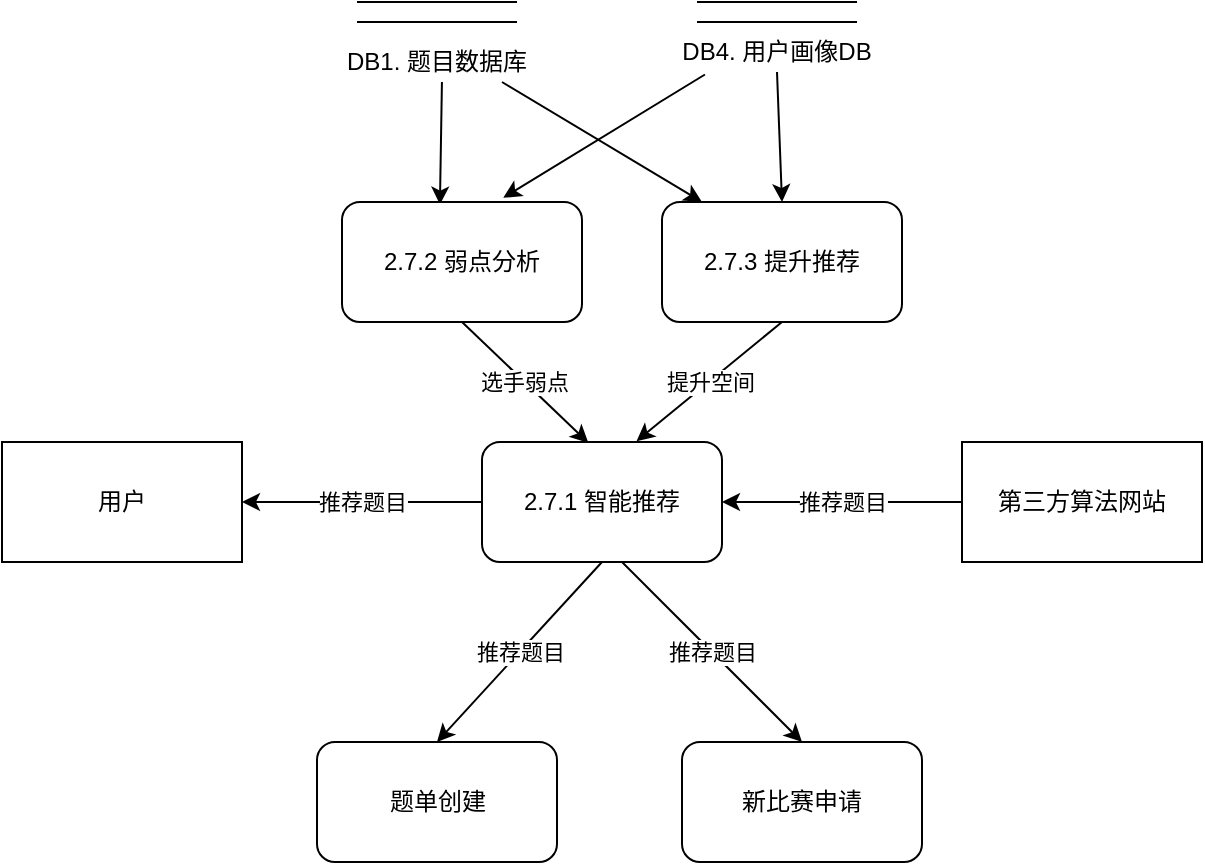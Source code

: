 <mxfile version="17.1.5" type="github">
  <diagram id="MLriW8BLmc0QxElRgxSS" name="第 1 页">
    <mxGraphModel dx="1102" dy="591" grid="1" gridSize="10" guides="1" tooltips="1" connect="1" arrows="1" fold="1" page="1" pageScale="1" pageWidth="827" pageHeight="1169" math="0" shadow="0">
      <root>
        <mxCell id="0" />
        <mxCell id="1" parent="0" />
        <mxCell id="9rHKrrYpXmioI8O5FU0--1" value="用户" style="rounded=0;whiteSpace=wrap;html=1;" parent="1" vertex="1">
          <mxGeometry x="100" y="270" width="120" height="60" as="geometry" />
        </mxCell>
        <mxCell id="9rHKrrYpXmioI8O5FU0--3" value="推荐题目" style="endArrow=classic;html=1;rounded=0;entryX=1;entryY=0.5;entryDx=0;entryDy=0;exitX=0;exitY=0.5;exitDx=0;exitDy=0;" parent="1" source="9rHKrrYpXmioI8O5FU0--5" target="9rHKrrYpXmioI8O5FU0--1" edge="1">
          <mxGeometry width="50" height="50" relative="1" as="geometry">
            <mxPoint x="340" y="300" as="sourcePoint" />
            <mxPoint x="440" y="280" as="targetPoint" />
          </mxGeometry>
        </mxCell>
        <mxCell id="9rHKrrYpXmioI8O5FU0--5" value="2.7.1 智能推荐" style="rounded=1;whiteSpace=wrap;html=1;" parent="1" vertex="1">
          <mxGeometry x="340" y="270" width="120" height="60" as="geometry" />
        </mxCell>
        <mxCell id="9rHKrrYpXmioI8O5FU0--6" value="" style="group" parent="1" vertex="1" connectable="0">
          <mxGeometry x="270" y="50" width="95" height="40" as="geometry" />
        </mxCell>
        <mxCell id="9rHKrrYpXmioI8O5FU0--7" value="" style="group" parent="9rHKrrYpXmioI8O5FU0--6" vertex="1" connectable="0">
          <mxGeometry x="7.5" width="80" height="10" as="geometry" />
        </mxCell>
        <mxCell id="9rHKrrYpXmioI8O5FU0--8" value="" style="endArrow=none;html=1;rounded=0;" parent="9rHKrrYpXmioI8O5FU0--7" edge="1">
          <mxGeometry width="50" height="50" relative="1" as="geometry">
            <mxPoint as="sourcePoint" />
            <mxPoint x="80" as="targetPoint" />
          </mxGeometry>
        </mxCell>
        <mxCell id="9rHKrrYpXmioI8O5FU0--9" value="" style="endArrow=none;html=1;rounded=0;" parent="9rHKrrYpXmioI8O5FU0--7" edge="1">
          <mxGeometry width="50" height="50" relative="1" as="geometry">
            <mxPoint y="10" as="sourcePoint" />
            <mxPoint x="80" y="10" as="targetPoint" />
          </mxGeometry>
        </mxCell>
        <mxCell id="9rHKrrYpXmioI8O5FU0--10" value="DB1. 题目数据库" style="text;html=1;strokeColor=none;fillColor=none;align=center;verticalAlign=middle;whiteSpace=wrap;rounded=0;" parent="9rHKrrYpXmioI8O5FU0--6" vertex="1">
          <mxGeometry y="20" width="95" height="20" as="geometry" />
        </mxCell>
        <mxCell id="9rHKrrYpXmioI8O5FU0--11" value="" style="group" parent="1" vertex="1" connectable="0">
          <mxGeometry x="440" y="50" width="100" height="40" as="geometry" />
        </mxCell>
        <mxCell id="9rHKrrYpXmioI8O5FU0--12" value="" style="group" parent="9rHKrrYpXmioI8O5FU0--11" vertex="1" connectable="0">
          <mxGeometry x="-5" width="105" height="35" as="geometry" />
        </mxCell>
        <mxCell id="9rHKrrYpXmioI8O5FU0--13" value="" style="group" parent="9rHKrrYpXmioI8O5FU0--12" vertex="1" connectable="0">
          <mxGeometry x="12.5" width="80" height="10" as="geometry" />
        </mxCell>
        <mxCell id="9rHKrrYpXmioI8O5FU0--14" value="" style="endArrow=none;html=1;rounded=0;" parent="9rHKrrYpXmioI8O5FU0--13" edge="1">
          <mxGeometry width="50" height="50" relative="1" as="geometry">
            <mxPoint as="sourcePoint" />
            <mxPoint x="80" as="targetPoint" />
          </mxGeometry>
        </mxCell>
        <mxCell id="9rHKrrYpXmioI8O5FU0--15" value="" style="endArrow=none;html=1;rounded=0;" parent="9rHKrrYpXmioI8O5FU0--13" edge="1">
          <mxGeometry width="50" height="50" relative="1" as="geometry">
            <mxPoint y="10" as="sourcePoint" />
            <mxPoint x="80" y="10" as="targetPoint" />
          </mxGeometry>
        </mxCell>
        <mxCell id="9rHKrrYpXmioI8O5FU0--16" value="DB4. 用户画像DB" style="text;html=1;strokeColor=none;fillColor=none;align=center;verticalAlign=middle;whiteSpace=wrap;rounded=0;" parent="9rHKrrYpXmioI8O5FU0--12" vertex="1">
          <mxGeometry y="15" width="105" height="20" as="geometry" />
        </mxCell>
        <mxCell id="9rHKrrYpXmioI8O5FU0--17" value="" style="endArrow=classic;html=1;rounded=0;entryX=0.672;entryY=-0.035;entryDx=0;entryDy=0;entryPerimeter=0;exitX=0.157;exitY=1.063;exitDx=0;exitDy=0;exitPerimeter=0;" parent="1" source="9rHKrrYpXmioI8O5FU0--16" target="Iugr_Y0RbDXIsw1zZoV8-6" edge="1">
          <mxGeometry width="50" height="50" relative="1" as="geometry">
            <mxPoint x="480" y="80" as="sourcePoint" />
            <mxPoint x="440" y="240" as="targetPoint" />
          </mxGeometry>
        </mxCell>
        <mxCell id="9rHKrrYpXmioI8O5FU0--19" value="" style="endArrow=classic;html=1;rounded=0;exitX=0.526;exitY=1;exitDx=0;exitDy=0;entryX=0.408;entryY=0.021;entryDx=0;entryDy=0;entryPerimeter=0;exitPerimeter=0;" parent="1" source="9rHKrrYpXmioI8O5FU0--10" target="Iugr_Y0RbDXIsw1zZoV8-6" edge="1">
          <mxGeometry width="50" height="50" relative="1" as="geometry">
            <mxPoint x="390" y="290" as="sourcePoint" />
            <mxPoint x="320" y="160" as="targetPoint" />
          </mxGeometry>
        </mxCell>
        <mxCell id="Iugr_Y0RbDXIsw1zZoV8-1" value="&lt;span&gt;第三方算法网站&lt;/span&gt;" style="rounded=0;whiteSpace=wrap;html=1;" parent="1" vertex="1">
          <mxGeometry x="580" y="270" width="120" height="60" as="geometry" />
        </mxCell>
        <mxCell id="Iugr_Y0RbDXIsw1zZoV8-2" value="推荐题目" style="endArrow=classic;html=1;rounded=0;entryX=1;entryY=0.5;entryDx=0;entryDy=0;" parent="1" source="Iugr_Y0RbDXIsw1zZoV8-1" target="9rHKrrYpXmioI8O5FU0--5" edge="1">
          <mxGeometry width="50" height="50" relative="1" as="geometry">
            <mxPoint x="390" y="330" as="sourcePoint" />
            <mxPoint x="440" y="280" as="targetPoint" />
          </mxGeometry>
        </mxCell>
        <mxCell id="Iugr_Y0RbDXIsw1zZoV8-3" value="推荐题目" style="endArrow=classic;html=1;rounded=0;exitX=0.5;exitY=1;exitDx=0;exitDy=0;entryX=0.5;entryY=0;entryDx=0;entryDy=0;" parent="1" source="9rHKrrYpXmioI8O5FU0--5" edge="1" target="lH1ZfUzUL2rF2iOXLkuW-1">
          <mxGeometry width="50" height="50" relative="1" as="geometry">
            <mxPoint x="390" y="330" as="sourcePoint" />
            <mxPoint x="400" y="420" as="targetPoint" />
          </mxGeometry>
        </mxCell>
        <mxCell id="Iugr_Y0RbDXIsw1zZoV8-6" value="2.7.2 弱点分析" style="rounded=1;whiteSpace=wrap;html=1;" parent="1" vertex="1">
          <mxGeometry x="270" y="150" width="120" height="60" as="geometry" />
        </mxCell>
        <mxCell id="Iugr_Y0RbDXIsw1zZoV8-7" value="2.7.3 提升推荐" style="rounded=1;whiteSpace=wrap;html=1;" parent="1" vertex="1">
          <mxGeometry x="430" y="150" width="120" height="60" as="geometry" />
        </mxCell>
        <mxCell id="Iugr_Y0RbDXIsw1zZoV8-9" value="" style="endArrow=classic;html=1;rounded=0;entryX=0.5;entryY=0;entryDx=0;entryDy=0;exitX=0.5;exitY=1;exitDx=0;exitDy=0;" parent="1" source="9rHKrrYpXmioI8O5FU0--16" target="Iugr_Y0RbDXIsw1zZoV8-7" edge="1">
          <mxGeometry width="50" height="50" relative="1" as="geometry">
            <mxPoint x="490" y="110" as="sourcePoint" />
            <mxPoint x="440" y="280" as="targetPoint" />
          </mxGeometry>
        </mxCell>
        <mxCell id="Iugr_Y0RbDXIsw1zZoV8-11" value="" style="endArrow=classic;html=1;rounded=0;" parent="1" edge="1">
          <mxGeometry width="50" height="50" relative="1" as="geometry">
            <mxPoint x="350" y="90" as="sourcePoint" />
            <mxPoint x="450" y="150" as="targetPoint" />
          </mxGeometry>
        </mxCell>
        <mxCell id="Iugr_Y0RbDXIsw1zZoV8-12" value="提升空间" style="endArrow=classic;html=1;rounded=0;entryX=0.644;entryY=-0.007;entryDx=0;entryDy=0;entryPerimeter=0;exitX=0.5;exitY=1;exitDx=0;exitDy=0;" parent="1" source="Iugr_Y0RbDXIsw1zZoV8-7" target="9rHKrrYpXmioI8O5FU0--5" edge="1">
          <mxGeometry width="50" height="50" relative="1" as="geometry">
            <mxPoint x="390" y="330" as="sourcePoint" />
            <mxPoint x="440" y="280" as="targetPoint" />
          </mxGeometry>
        </mxCell>
        <mxCell id="Iugr_Y0RbDXIsw1zZoV8-13" value="选手弱点" style="endArrow=classic;html=1;rounded=0;entryX=0.443;entryY=0.007;entryDx=0;entryDy=0;entryPerimeter=0;exitX=0.5;exitY=1;exitDx=0;exitDy=0;" parent="1" source="Iugr_Y0RbDXIsw1zZoV8-6" target="9rHKrrYpXmioI8O5FU0--5" edge="1">
          <mxGeometry width="50" height="50" relative="1" as="geometry">
            <mxPoint x="390" y="330" as="sourcePoint" />
            <mxPoint x="440" y="280" as="targetPoint" />
          </mxGeometry>
        </mxCell>
        <mxCell id="lH1ZfUzUL2rF2iOXLkuW-1" value="题单创建" style="rounded=1;whiteSpace=wrap;html=1;" vertex="1" parent="1">
          <mxGeometry x="257.5" y="420" width="120" height="60" as="geometry" />
        </mxCell>
        <mxCell id="lH1ZfUzUL2rF2iOXLkuW-2" value="新比赛申请" style="rounded=1;whiteSpace=wrap;html=1;" vertex="1" parent="1">
          <mxGeometry x="440" y="420" width="120" height="60" as="geometry" />
        </mxCell>
        <mxCell id="lH1ZfUzUL2rF2iOXLkuW-3" value="推荐题目" style="endArrow=classic;html=1;rounded=0;entryX=0.5;entryY=0;entryDx=0;entryDy=0;" edge="1" parent="1" target="lH1ZfUzUL2rF2iOXLkuW-2">
          <mxGeometry width="50" height="50" relative="1" as="geometry">
            <mxPoint x="410" y="330" as="sourcePoint" />
            <mxPoint x="327.5" y="430" as="targetPoint" />
          </mxGeometry>
        </mxCell>
      </root>
    </mxGraphModel>
  </diagram>
</mxfile>
